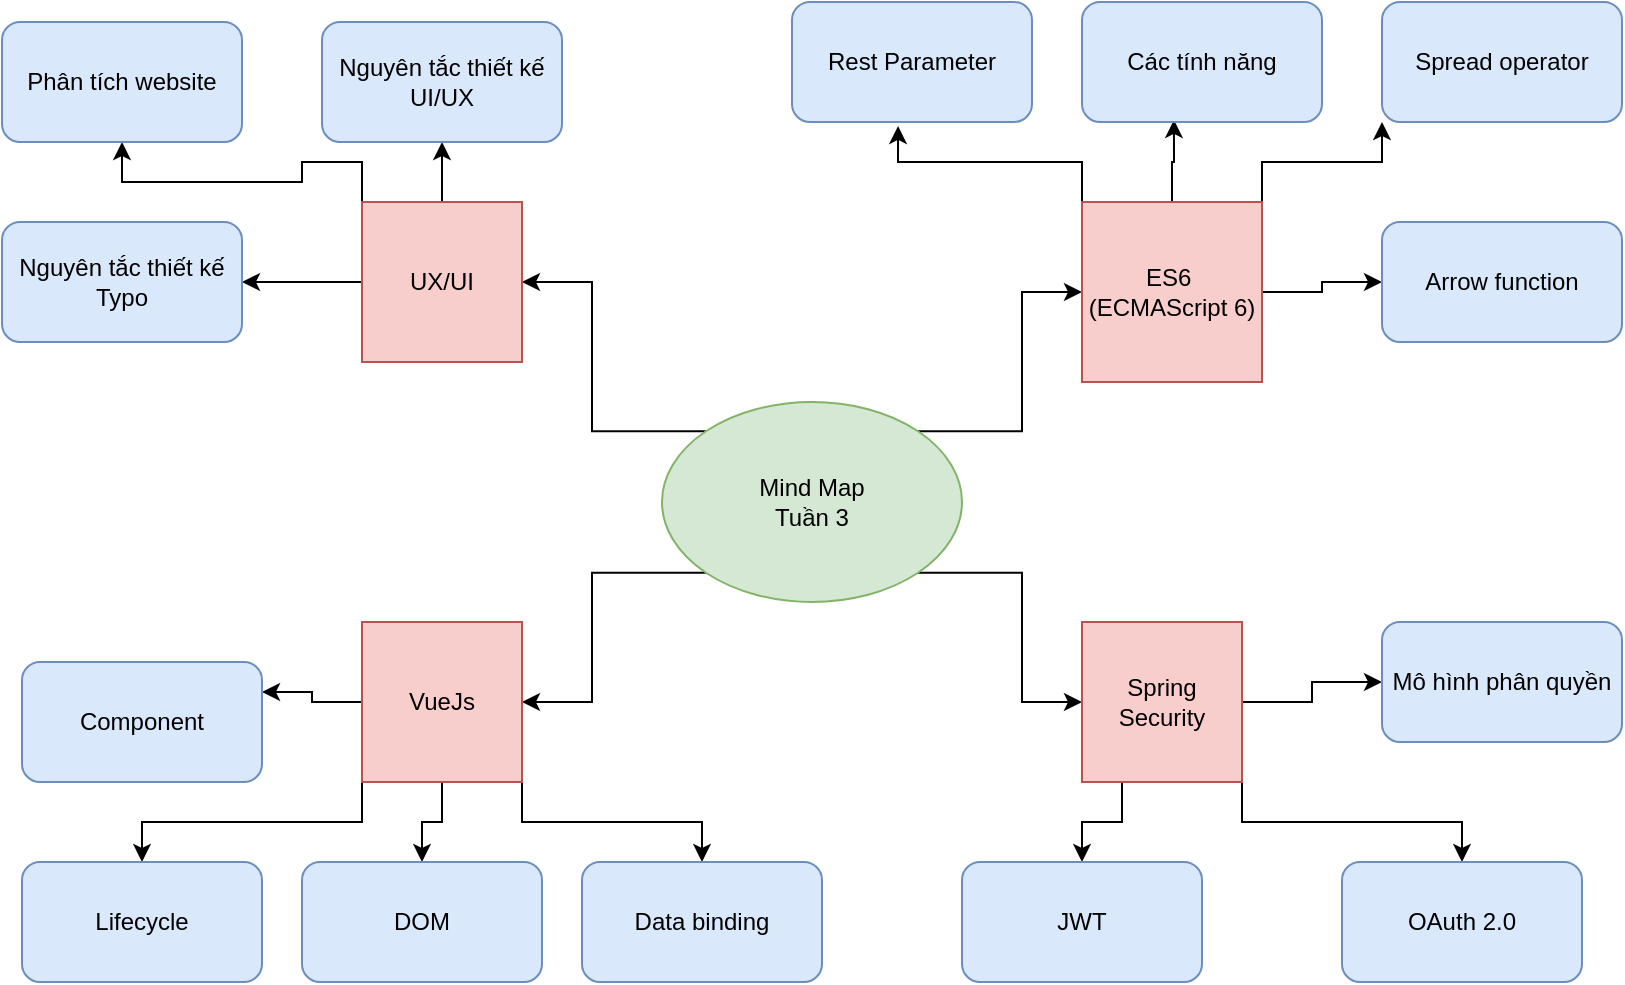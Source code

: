 <mxfile version="20.2.8" type="device"><diagram id="xZhuDKCRA59uOyWNWffj" name="Page-1"><mxGraphModel dx="1348" dy="905" grid="1" gridSize="10" guides="1" tooltips="1" connect="1" arrows="1" fold="1" page="1" pageScale="1" pageWidth="850" pageHeight="1100" math="0" shadow="0"><root><mxCell id="0"/><mxCell id="1" parent="0"/><mxCell id="KVflxuSJNS8nPJSiV9sz-5" style="edgeStyle=orthogonalEdgeStyle;rounded=0;orthogonalLoop=1;jettySize=auto;html=1;exitX=0;exitY=1;exitDx=0;exitDy=0;entryX=1;entryY=0.5;entryDx=0;entryDy=0;" parent="1" source="pZhfdHlnTOJYFs0F9HPh-2" target="KVflxuSJNS8nPJSiV9sz-3" edge="1"><mxGeometry relative="1" as="geometry"/></mxCell><mxCell id="KVflxuSJNS8nPJSiV9sz-6" style="edgeStyle=orthogonalEdgeStyle;rounded=0;orthogonalLoop=1;jettySize=auto;html=1;exitX=1;exitY=1;exitDx=0;exitDy=0;entryX=0;entryY=0.5;entryDx=0;entryDy=0;" parent="1" source="pZhfdHlnTOJYFs0F9HPh-2" target="KVflxuSJNS8nPJSiV9sz-2" edge="1"><mxGeometry relative="1" as="geometry"/></mxCell><mxCell id="KVflxuSJNS8nPJSiV9sz-7" style="edgeStyle=orthogonalEdgeStyle;rounded=0;orthogonalLoop=1;jettySize=auto;html=1;exitX=1;exitY=0;exitDx=0;exitDy=0;entryX=0;entryY=0.5;entryDx=0;entryDy=0;" parent="1" source="pZhfdHlnTOJYFs0F9HPh-2" target="KVflxuSJNS8nPJSiV9sz-4" edge="1"><mxGeometry relative="1" as="geometry"/></mxCell><mxCell id="KVflxuSJNS8nPJSiV9sz-8" style="edgeStyle=orthogonalEdgeStyle;rounded=0;orthogonalLoop=1;jettySize=auto;html=1;exitX=0;exitY=0;exitDx=0;exitDy=0;entryX=1;entryY=0.5;entryDx=0;entryDy=0;" parent="1" source="pZhfdHlnTOJYFs0F9HPh-2" target="KVflxuSJNS8nPJSiV9sz-1" edge="1"><mxGeometry relative="1" as="geometry"/></mxCell><mxCell id="pZhfdHlnTOJYFs0F9HPh-2" value="Mind Map&lt;br&gt;Tuần 3" style="ellipse;whiteSpace=wrap;html=1;fillColor=#d5e8d4;strokeColor=#82b366;" parent="1" vertex="1"><mxGeometry x="360" y="330" width="150" height="100" as="geometry"/></mxCell><mxCell id="cCIg5I_8g85wdqoDLwAc-12" style="edgeStyle=orthogonalEdgeStyle;rounded=0;orthogonalLoop=1;jettySize=auto;html=1;exitX=0.5;exitY=0;exitDx=0;exitDy=0;" edge="1" parent="1" source="KVflxuSJNS8nPJSiV9sz-1" target="cCIg5I_8g85wdqoDLwAc-1"><mxGeometry relative="1" as="geometry"/></mxCell><mxCell id="cCIg5I_8g85wdqoDLwAc-13" style="edgeStyle=orthogonalEdgeStyle;rounded=0;orthogonalLoop=1;jettySize=auto;html=1;exitX=0;exitY=0;exitDx=0;exitDy=0;" edge="1" parent="1" source="KVflxuSJNS8nPJSiV9sz-1" target="cCIg5I_8g85wdqoDLwAc-3"><mxGeometry relative="1" as="geometry"/></mxCell><mxCell id="cCIg5I_8g85wdqoDLwAc-15" style="edgeStyle=orthogonalEdgeStyle;rounded=0;orthogonalLoop=1;jettySize=auto;html=1;exitX=0;exitY=0.5;exitDx=0;exitDy=0;entryX=1;entryY=0.5;entryDx=0;entryDy=0;" edge="1" parent="1" source="KVflxuSJNS8nPJSiV9sz-1" target="cCIg5I_8g85wdqoDLwAc-2"><mxGeometry relative="1" as="geometry"/></mxCell><mxCell id="KVflxuSJNS8nPJSiV9sz-1" value="UX/UI" style="whiteSpace=wrap;html=1;aspect=fixed;fillColor=#f8cecc;strokeColor=#b85450;" parent="1" vertex="1"><mxGeometry x="210" y="230" width="80" height="80" as="geometry"/></mxCell><mxCell id="cCIg5I_8g85wdqoDLwAc-27" style="edgeStyle=orthogonalEdgeStyle;rounded=0;orthogonalLoop=1;jettySize=auto;html=1;exitX=0.25;exitY=1;exitDx=0;exitDy=0;entryX=0.5;entryY=0;entryDx=0;entryDy=0;" edge="1" parent="1" source="KVflxuSJNS8nPJSiV9sz-2" target="cCIg5I_8g85wdqoDLwAc-26"><mxGeometry relative="1" as="geometry"/></mxCell><mxCell id="cCIg5I_8g85wdqoDLwAc-28" style="edgeStyle=orthogonalEdgeStyle;rounded=0;orthogonalLoop=1;jettySize=auto;html=1;exitX=1;exitY=0.5;exitDx=0;exitDy=0;" edge="1" parent="1" source="KVflxuSJNS8nPJSiV9sz-2" target="cCIg5I_8g85wdqoDLwAc-25"><mxGeometry relative="1" as="geometry"/></mxCell><mxCell id="cCIg5I_8g85wdqoDLwAc-29" style="edgeStyle=orthogonalEdgeStyle;rounded=0;orthogonalLoop=1;jettySize=auto;html=1;exitX=1;exitY=1;exitDx=0;exitDy=0;entryX=0.5;entryY=0;entryDx=0;entryDy=0;" edge="1" parent="1" source="KVflxuSJNS8nPJSiV9sz-2" target="cCIg5I_8g85wdqoDLwAc-24"><mxGeometry relative="1" as="geometry"/></mxCell><mxCell id="KVflxuSJNS8nPJSiV9sz-2" value="Spring Security" style="whiteSpace=wrap;html=1;aspect=fixed;fillColor=#f8cecc;strokeColor=#b85450;" parent="1" vertex="1"><mxGeometry x="570" y="440" width="80" height="80" as="geometry"/></mxCell><mxCell id="cCIg5I_8g85wdqoDLwAc-20" style="edgeStyle=orthogonalEdgeStyle;rounded=0;orthogonalLoop=1;jettySize=auto;html=1;exitX=0;exitY=0.5;exitDx=0;exitDy=0;entryX=1;entryY=0.25;entryDx=0;entryDy=0;" edge="1" parent="1" source="KVflxuSJNS8nPJSiV9sz-3" target="cCIg5I_8g85wdqoDLwAc-19"><mxGeometry relative="1" as="geometry"/></mxCell><mxCell id="cCIg5I_8g85wdqoDLwAc-21" style="edgeStyle=orthogonalEdgeStyle;rounded=0;orthogonalLoop=1;jettySize=auto;html=1;exitX=0;exitY=1;exitDx=0;exitDy=0;" edge="1" parent="1" source="KVflxuSJNS8nPJSiV9sz-3" target="cCIg5I_8g85wdqoDLwAc-18"><mxGeometry relative="1" as="geometry"/></mxCell><mxCell id="cCIg5I_8g85wdqoDLwAc-22" style="edgeStyle=orthogonalEdgeStyle;rounded=0;orthogonalLoop=1;jettySize=auto;html=1;exitX=0.5;exitY=1;exitDx=0;exitDy=0;entryX=0.5;entryY=0;entryDx=0;entryDy=0;" edge="1" parent="1" source="KVflxuSJNS8nPJSiV9sz-3" target="cCIg5I_8g85wdqoDLwAc-17"><mxGeometry relative="1" as="geometry"/></mxCell><mxCell id="cCIg5I_8g85wdqoDLwAc-23" style="edgeStyle=orthogonalEdgeStyle;rounded=0;orthogonalLoop=1;jettySize=auto;html=1;exitX=1;exitY=1;exitDx=0;exitDy=0;entryX=0.5;entryY=0;entryDx=0;entryDy=0;" edge="1" parent="1" source="KVflxuSJNS8nPJSiV9sz-3" target="cCIg5I_8g85wdqoDLwAc-16"><mxGeometry relative="1" as="geometry"/></mxCell><mxCell id="KVflxuSJNS8nPJSiV9sz-3" value="VueJs" style="whiteSpace=wrap;html=1;aspect=fixed;fillColor=#f8cecc;strokeColor=#b85450;" parent="1" vertex="1"><mxGeometry x="210" y="440" width="80" height="80" as="geometry"/></mxCell><mxCell id="cCIg5I_8g85wdqoDLwAc-8" style="edgeStyle=orthogonalEdgeStyle;rounded=0;orthogonalLoop=1;jettySize=auto;html=1;exitX=1;exitY=0;exitDx=0;exitDy=0;entryX=0;entryY=1;entryDx=0;entryDy=0;" edge="1" parent="1" source="KVflxuSJNS8nPJSiV9sz-4" target="cCIg5I_8g85wdqoDLwAc-6"><mxGeometry relative="1" as="geometry"/></mxCell><mxCell id="cCIg5I_8g85wdqoDLwAc-9" style="edgeStyle=orthogonalEdgeStyle;rounded=0;orthogonalLoop=1;jettySize=auto;html=1;exitX=0.5;exitY=0;exitDx=0;exitDy=0;entryX=0.383;entryY=0.983;entryDx=0;entryDy=0;entryPerimeter=0;" edge="1" parent="1" source="KVflxuSJNS8nPJSiV9sz-4" target="cCIg5I_8g85wdqoDLwAc-7"><mxGeometry relative="1" as="geometry"/></mxCell><mxCell id="cCIg5I_8g85wdqoDLwAc-10" style="edgeStyle=orthogonalEdgeStyle;rounded=0;orthogonalLoop=1;jettySize=auto;html=1;exitX=0;exitY=0;exitDx=0;exitDy=0;entryX=0.442;entryY=1.033;entryDx=0;entryDy=0;entryPerimeter=0;" edge="1" parent="1" source="KVflxuSJNS8nPJSiV9sz-4" target="cCIg5I_8g85wdqoDLwAc-4"><mxGeometry relative="1" as="geometry"/></mxCell><mxCell id="cCIg5I_8g85wdqoDLwAc-11" style="edgeStyle=orthogonalEdgeStyle;rounded=0;orthogonalLoop=1;jettySize=auto;html=1;exitX=1;exitY=0.5;exitDx=0;exitDy=0;" edge="1" parent="1" source="KVflxuSJNS8nPJSiV9sz-4" target="cCIg5I_8g85wdqoDLwAc-5"><mxGeometry relative="1" as="geometry"/></mxCell><mxCell id="KVflxuSJNS8nPJSiV9sz-4" value="ES6&amp;nbsp; (ECMAScript 6)" style="whiteSpace=wrap;html=1;aspect=fixed;fillColor=#f8cecc;strokeColor=#b85450;" parent="1" vertex="1"><mxGeometry x="570" y="230" width="90" height="90" as="geometry"/></mxCell><mxCell id="cCIg5I_8g85wdqoDLwAc-1" value="Nguyên tắc thiết kế UI/UX" style="rounded=1;whiteSpace=wrap;html=1;fillColor=#dae8fc;strokeColor=#6c8ebf;" vertex="1" parent="1"><mxGeometry x="190" y="140" width="120" height="60" as="geometry"/></mxCell><mxCell id="cCIg5I_8g85wdqoDLwAc-2" value="Nguyên tắc thiết kế Typo" style="rounded=1;whiteSpace=wrap;html=1;fillColor=#dae8fc;strokeColor=#6c8ebf;" vertex="1" parent="1"><mxGeometry x="30" y="240" width="120" height="60" as="geometry"/></mxCell><mxCell id="cCIg5I_8g85wdqoDLwAc-3" value="Phân tích website" style="rounded=1;whiteSpace=wrap;html=1;fillColor=#dae8fc;strokeColor=#6c8ebf;" vertex="1" parent="1"><mxGeometry x="30" y="140" width="120" height="60" as="geometry"/></mxCell><mxCell id="cCIg5I_8g85wdqoDLwAc-4" value="Rest Parameter" style="rounded=1;whiteSpace=wrap;html=1;fillColor=#dae8fc;strokeColor=#6c8ebf;" vertex="1" parent="1"><mxGeometry x="425" y="130" width="120" height="60" as="geometry"/></mxCell><mxCell id="cCIg5I_8g85wdqoDLwAc-5" value="Arrow function" style="rounded=1;whiteSpace=wrap;html=1;fillColor=#dae8fc;strokeColor=#6c8ebf;" vertex="1" parent="1"><mxGeometry x="720" y="240" width="120" height="60" as="geometry"/></mxCell><mxCell id="cCIg5I_8g85wdqoDLwAc-6" value="Spread operator" style="rounded=1;whiteSpace=wrap;html=1;fillColor=#dae8fc;strokeColor=#6c8ebf;" vertex="1" parent="1"><mxGeometry x="720" y="130" width="120" height="60" as="geometry"/></mxCell><mxCell id="cCIg5I_8g85wdqoDLwAc-7" value="Các tính năng" style="rounded=1;whiteSpace=wrap;html=1;fillColor=#dae8fc;strokeColor=#6c8ebf;" vertex="1" parent="1"><mxGeometry x="570" y="130" width="120" height="60" as="geometry"/></mxCell><mxCell id="cCIg5I_8g85wdqoDLwAc-16" value="Data binding" style="rounded=1;whiteSpace=wrap;html=1;fillColor=#dae8fc;strokeColor=#6c8ebf;" vertex="1" parent="1"><mxGeometry x="320" y="560" width="120" height="60" as="geometry"/></mxCell><mxCell id="cCIg5I_8g85wdqoDLwAc-17" value="DOM" style="rounded=1;whiteSpace=wrap;html=1;fillColor=#dae8fc;strokeColor=#6c8ebf;" vertex="1" parent="1"><mxGeometry x="180" y="560" width="120" height="60" as="geometry"/></mxCell><mxCell id="cCIg5I_8g85wdqoDLwAc-18" value="Lifecycle" style="rounded=1;whiteSpace=wrap;html=1;fillColor=#dae8fc;strokeColor=#6c8ebf;" vertex="1" parent="1"><mxGeometry x="40" y="560" width="120" height="60" as="geometry"/></mxCell><mxCell id="cCIg5I_8g85wdqoDLwAc-19" value="Component" style="rounded=1;whiteSpace=wrap;html=1;fillColor=#dae8fc;strokeColor=#6c8ebf;" vertex="1" parent="1"><mxGeometry x="40" y="460" width="120" height="60" as="geometry"/></mxCell><mxCell id="cCIg5I_8g85wdqoDLwAc-24" value="OAuth 2.0" style="rounded=1;whiteSpace=wrap;html=1;fillColor=#dae8fc;strokeColor=#6c8ebf;" vertex="1" parent="1"><mxGeometry x="700" y="560" width="120" height="60" as="geometry"/></mxCell><mxCell id="cCIg5I_8g85wdqoDLwAc-25" value="Mô hình phân quyền" style="rounded=1;whiteSpace=wrap;html=1;fillColor=#dae8fc;strokeColor=#6c8ebf;" vertex="1" parent="1"><mxGeometry x="720" y="440" width="120" height="60" as="geometry"/></mxCell><mxCell id="cCIg5I_8g85wdqoDLwAc-26" value="JWT" style="rounded=1;whiteSpace=wrap;html=1;fillColor=#dae8fc;strokeColor=#6c8ebf;" vertex="1" parent="1"><mxGeometry x="510" y="560" width="120" height="60" as="geometry"/></mxCell></root></mxGraphModel></diagram></mxfile>
